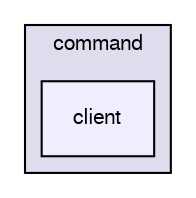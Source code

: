 digraph "C:/Workspace_Java_SE_3/Project/src/by/epam/project/command/client" {
  bgcolor=transparent;
  compound=true
  node [ fontsize="10", fontname="FreeSans"];
  edge [ labelfontsize="10", labelfontname="FreeSans"];
  subgraph clusterdir_f5c7764a6571c5e1f8670ce08ac82de3 {
    graph [ bgcolor="#ddddee", pencolor="black", label="command" fontname="FreeSans", fontsize="10", URL="dir_f5c7764a6571c5e1f8670ce08ac82de3.html"]
  dir_e5436040dc02b6756253260e63dc2162 [shape=box, label="client", style="filled", fillcolor="#eeeeff", pencolor="black", URL="dir_e5436040dc02b6756253260e63dc2162.html"];
  }
}
